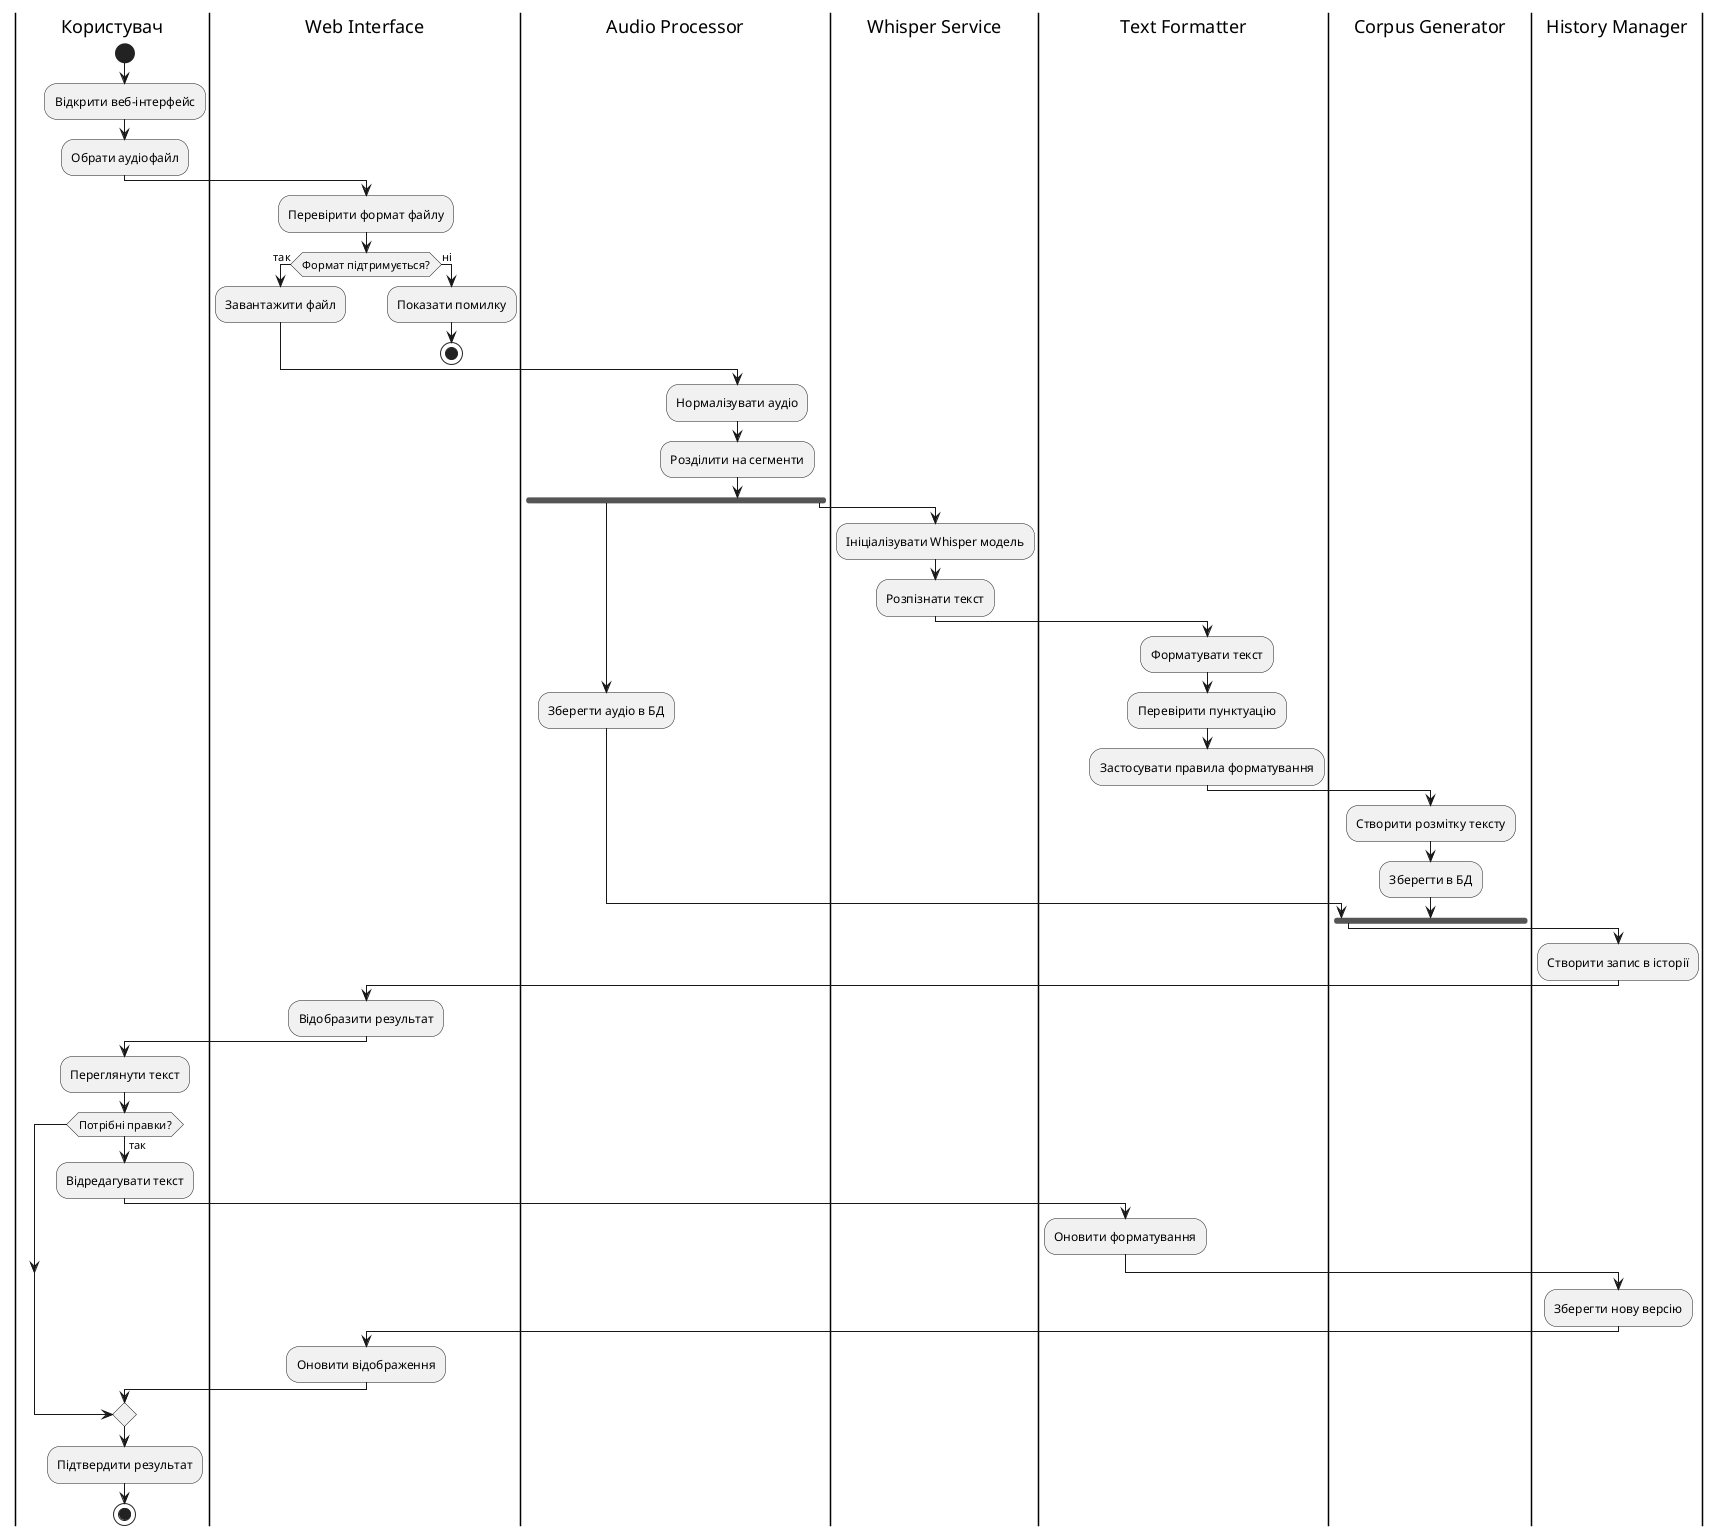 @startuml
|Користувач|
start
:Відкрити веб-інтерфейс;
:Обрати аудіофайл;

|Web Interface|
:Перевірити формат файлу;
if (Формат підтримується?) then (так)
  :Завантажити файл;
else (ні)
  :Показати помилку;
  stop
endif

|Audio Processor|
:Нормалізувати аудіо;
:Розділити на сегменти;
fork
  :Зберегти аудіо в БД;
fork again
  |Whisper Service|
  :Ініціалізувати Whisper модель;
  :Розпізнати текст;
  
  |Text Formatter|
  :Форматувати текст;
  :Перевірити пунктуацію;
  :Застосувати правила форматування;
  
  |Corpus Generator|
  :Створити розмітку тексту;
  :Зберегти в БД;
end fork

|History Manager|
:Створити запис в історії;

|Web Interface|
:Відобразити результат;

|Користувач|
:Переглянути текст;
if (Потрібні правки?) then (так)
  :Відредагувати текст;
  |Text Formatter|
  :Оновити форматування;
  |History Manager|
  :Зберегти нову версію;
  |Web Interface|
  :Оновити відображення;
  |Користувач|
endif

:Підтвердити результат;
stop

@enduml 